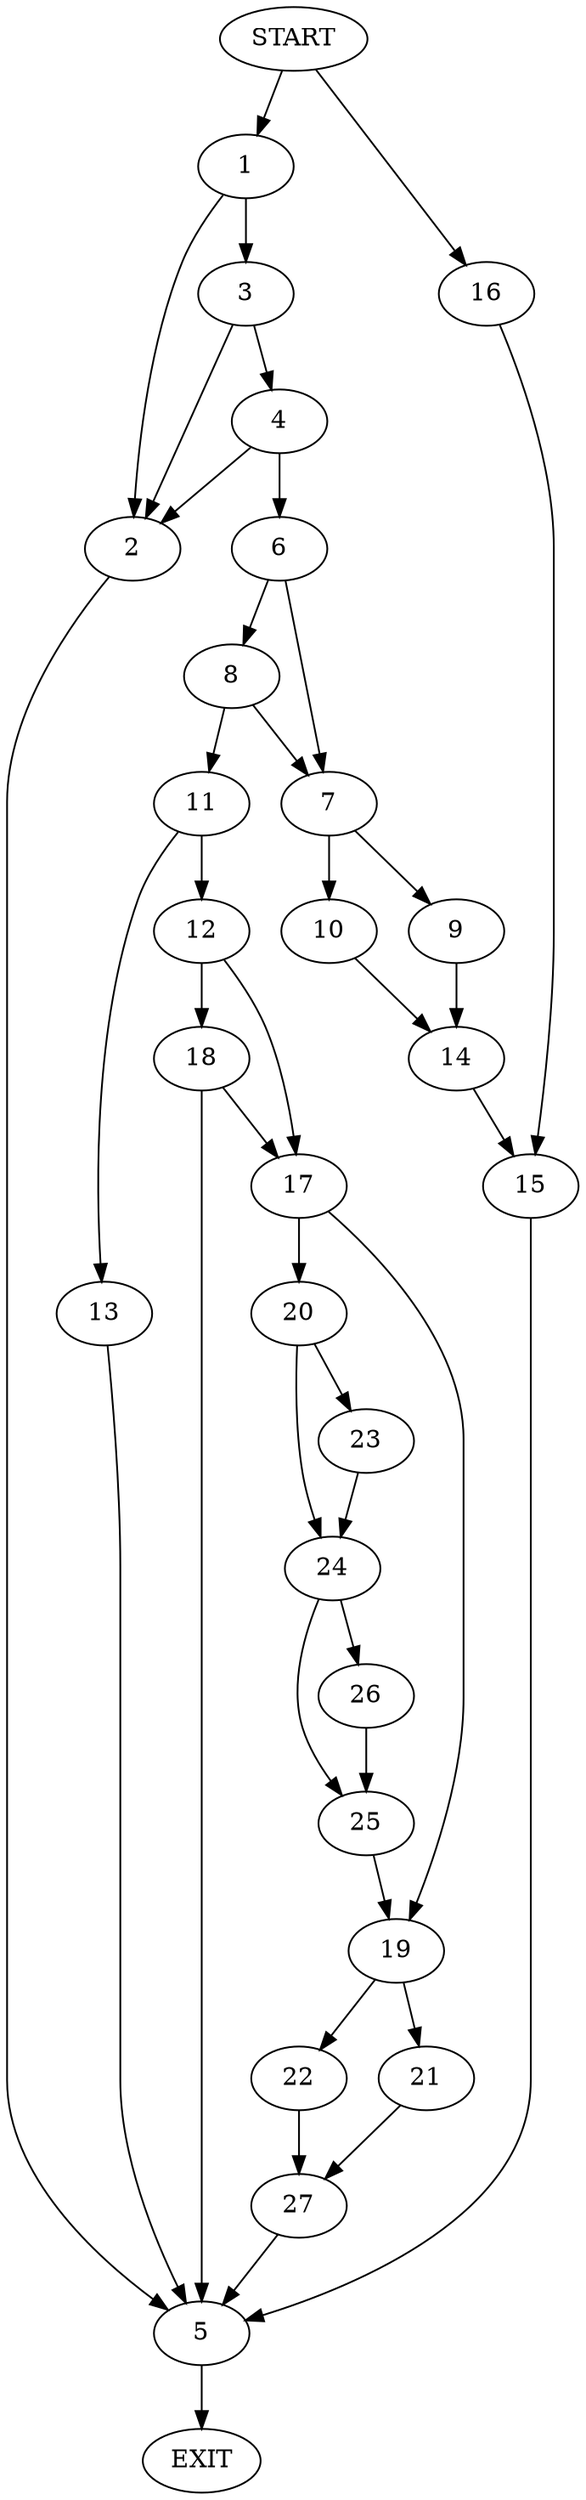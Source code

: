 digraph {
0 [label="START"]
28 [label="EXIT"]
0 -> 1
1 -> 2
1 -> 3
3 -> 2
3 -> 4
2 -> 5
4 -> 2
4 -> 6
6 -> 7
6 -> 8
5 -> 28
7 -> 9
7 -> 10
8 -> 7
8 -> 11
11 -> 12
11 -> 13
9 -> 14
10 -> 14
14 -> 15
15 -> 5
0 -> 16
16 -> 15
12 -> 17
12 -> 18
13 -> 5
17 -> 19
17 -> 20
18 -> 5
18 -> 17
19 -> 21
19 -> 22
20 -> 23
20 -> 24
23 -> 24
24 -> 25
24 -> 26
25 -> 19
26 -> 25
22 -> 27
21 -> 27
27 -> 5
}
